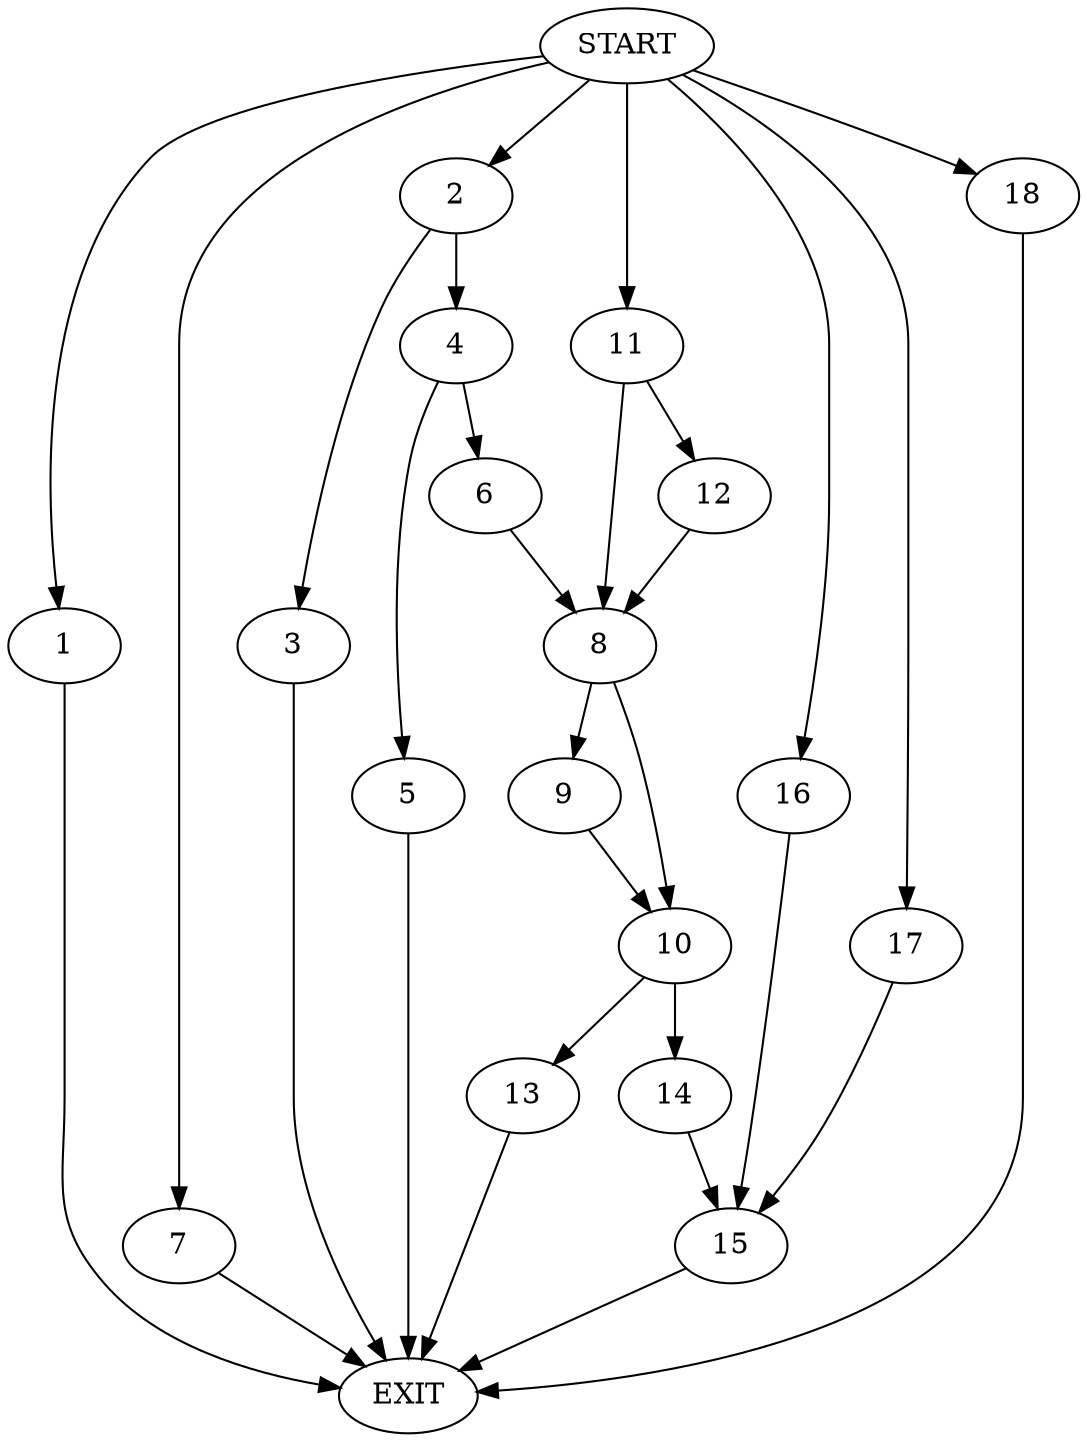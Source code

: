 digraph {
0 [label="START"]
19 [label="EXIT"]
0 -> 1
1 -> 19
0 -> 2
2 -> 3
2 -> 4
3 -> 19
4 -> 5
4 -> 6
0 -> 7
7 -> 19
5 -> 19
6 -> 8
8 -> 9
8 -> 10
0 -> 11
11 -> 12
11 -> 8
12 -> 8
9 -> 10
10 -> 13
10 -> 14
14 -> 15
13 -> 19
15 -> 19
0 -> 16
16 -> 15
0 -> 17
17 -> 15
0 -> 18
18 -> 19
}
